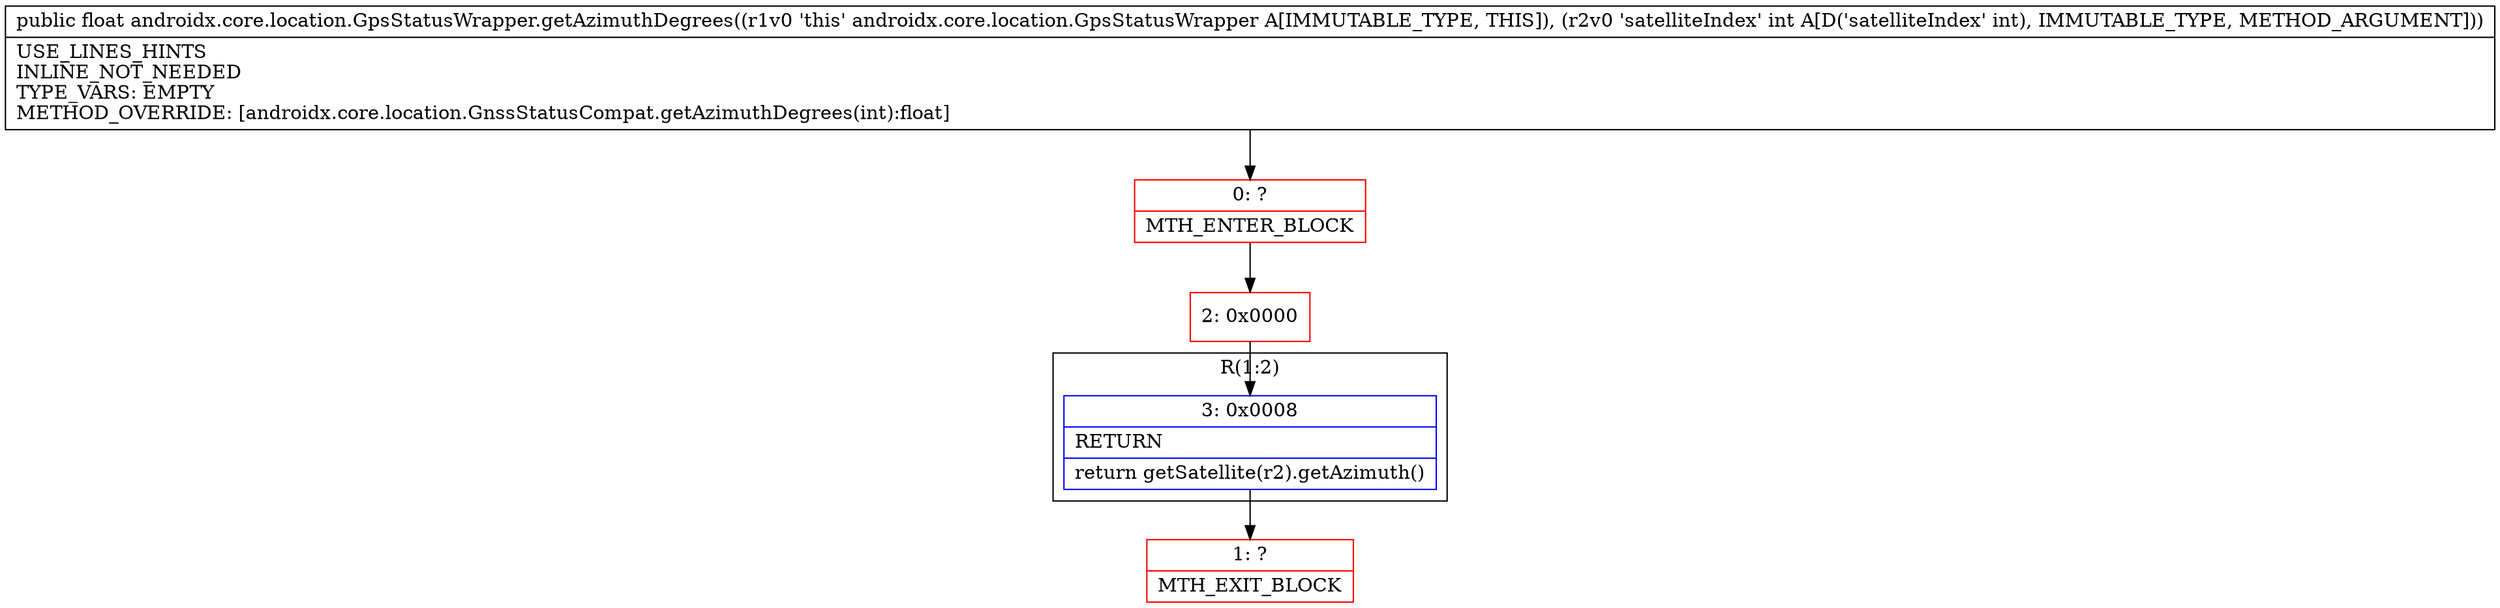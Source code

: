 digraph "CFG forandroidx.core.location.GpsStatusWrapper.getAzimuthDegrees(I)F" {
subgraph cluster_Region_520111169 {
label = "R(1:2)";
node [shape=record,color=blue];
Node_3 [shape=record,label="{3\:\ 0x0008|RETURN\l|return getSatellite(r2).getAzimuth()\l}"];
}
Node_0 [shape=record,color=red,label="{0\:\ ?|MTH_ENTER_BLOCK\l}"];
Node_2 [shape=record,color=red,label="{2\:\ 0x0000}"];
Node_1 [shape=record,color=red,label="{1\:\ ?|MTH_EXIT_BLOCK\l}"];
MethodNode[shape=record,label="{public float androidx.core.location.GpsStatusWrapper.getAzimuthDegrees((r1v0 'this' androidx.core.location.GpsStatusWrapper A[IMMUTABLE_TYPE, THIS]), (r2v0 'satelliteIndex' int A[D('satelliteIndex' int), IMMUTABLE_TYPE, METHOD_ARGUMENT]))  | USE_LINES_HINTS\lINLINE_NOT_NEEDED\lTYPE_VARS: EMPTY\lMETHOD_OVERRIDE: [androidx.core.location.GnssStatusCompat.getAzimuthDegrees(int):float]\l}"];
MethodNode -> Node_0;Node_3 -> Node_1;
Node_0 -> Node_2;
Node_2 -> Node_3;
}

